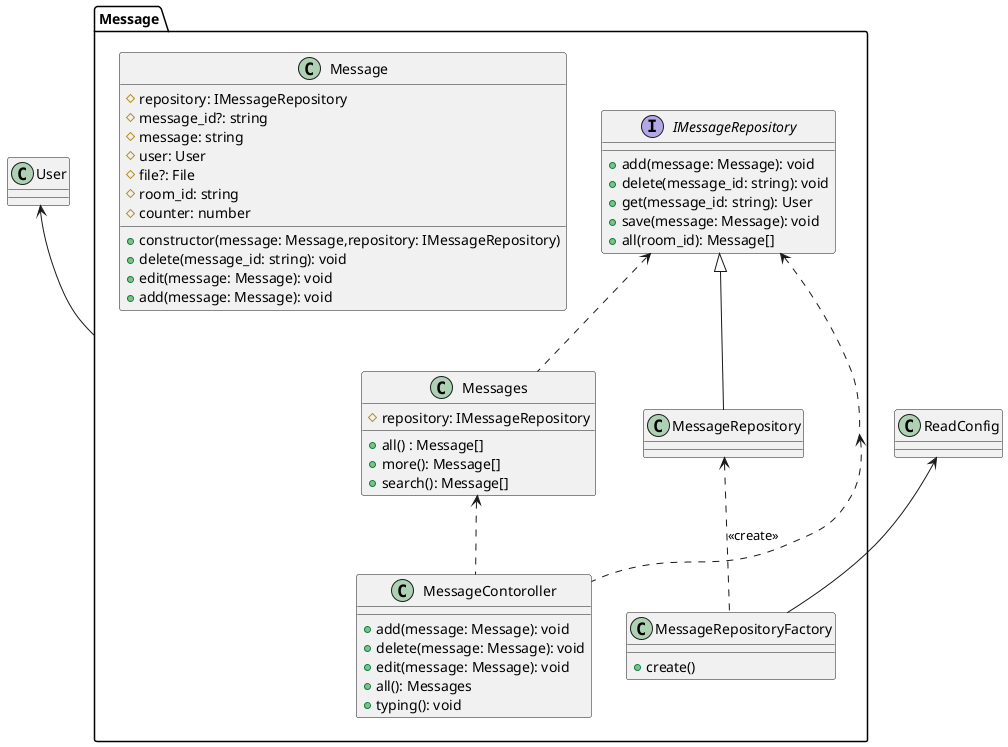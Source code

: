 @startuml
package Message{

    Interface IMessageRepository{
        +add(message: Message): void
        +delete(message_id: string): void
        +get(message_id: string): User
        +save(message: Message): void
        +all(room_id): Message[]
    }

    class Message{
        #repository: IMessageRepository
        #message_id?: string
        #message: string
        #user: User
        #file?: File
        #room_id: string
        #counter: number
        +constructor(message: Message,repository: IMessageRepository)
        +delete(message_id: string): void
        +edit(message: Message): void
        +add(message: Message): void
    }

    class Messages{
        #repository: IMessageRepository
        +all() : Message[]
        +more(): Message[]
        +search(): Message[]
    }

    class MessageContoroller{
        +add(message: Message): void
        +delete(message: Message): void
        +edit(message: Message): void
        +all(): Messages
        +typing(): void
    }

    class MessageRepositoryFactory{
        +create()
    }
    class MessageRepository
}

MessageRepository <.. MessageRepositoryFactory: <<create>>
Message <.. MessageContoroller
Messages <.. MessageContoroller
User <-- Message
IMessageRepository <.. Message
IMessageRepository <.. Messages
ReadConfig <-- MessageRepositoryFactory
IMessageRepository <|-- MessageRepository

@enduml